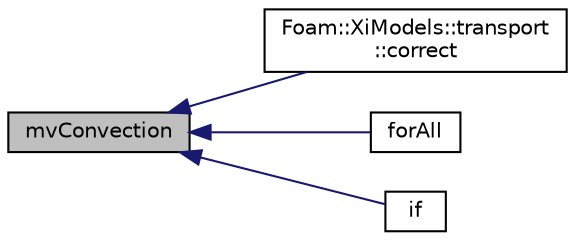 digraph "mvConvection"
{
  bgcolor="transparent";
  edge [fontname="Helvetica",fontsize="10",labelfontname="Helvetica",labelfontsize="10"];
  node [fontname="Helvetica",fontsize="10",shape=record];
  rankdir="LR";
  Node1 [label="mvConvection",height=0.2,width=0.4,color="black", fillcolor="grey75", style="filled", fontcolor="black"];
  Node1 -> Node2 [dir="back",color="midnightblue",fontsize="10",style="solid",fontname="Helvetica"];
  Node2 [label="Foam::XiModels::transport\l::correct",height=0.2,width=0.4,color="black",URL="$a02758.html#aa40b482ba81fd8de31bdba348c184074",tooltip="Correct the flame-wrinking Xi. "];
  Node1 -> Node3 [dir="back",color="midnightblue",fontsize="10",style="solid",fontname="Helvetica"];
  Node3 [label="forAll",height=0.2,width=0.4,color="black",URL="$a03185.html#a10c29c5a8ec21260e2867f83e0bbd2b6"];
  Node1 -> Node4 [dir="back",color="midnightblue",fontsize="10",style="solid",fontname="Helvetica"];
  Node4 [label="if",height=0.2,width=0.4,color="black",URL="$a03190.html#a5cfa46c5a5f5268b0c52864fef203093"];
}
